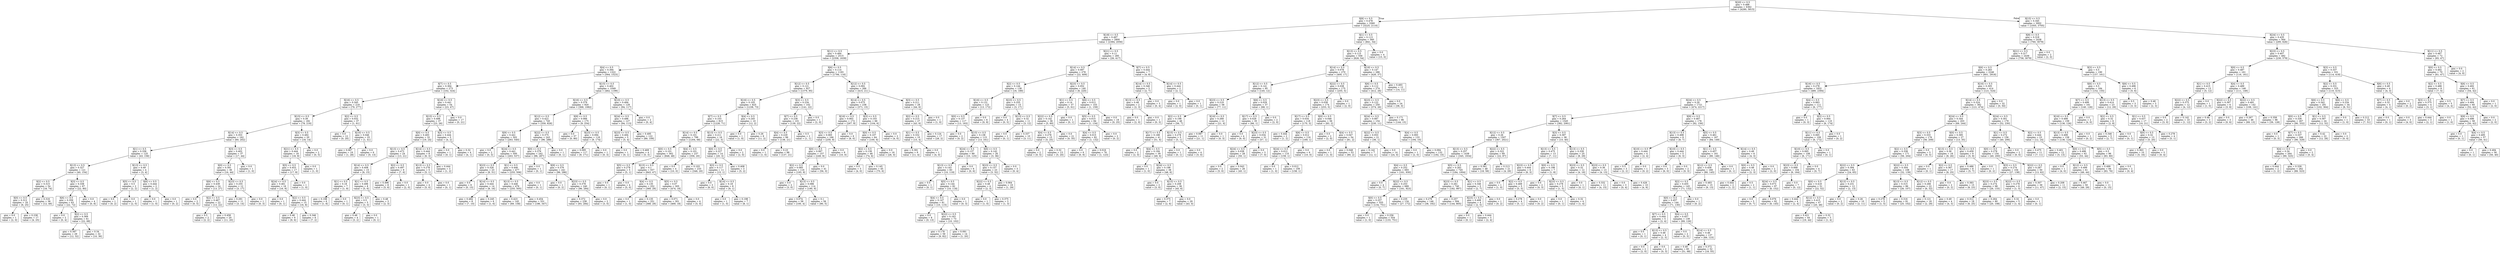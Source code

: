 digraph Tree {
node [shape=box] ;
0 [label="X[20] <= 0.5\ngini = 0.488\nsamples = 6362\nvalue = [4280, 5815]"] ;
1 [label="X[8] <= 0.5\ngini = 0.478\nsamples = 3360\nvalue = [3225, 2110]"] ;
0 -> 1 [labeldistance=2.5, labelangle=45, headlabel="True"] ;
2 [label="X[18] <= 0.5\ngini = 0.497\nsamples = 2800\nvalue = [2384, 2056]"] ;
1 -> 2 ;
3 [label="X[11] <= 0.5\ngini = 0.484\nsamples = 2515\nvalue = [2358, 1639]"] ;
2 -> 3 ;
4 [label="X[4] <= 0.5\ngini = 0.394\nsamples = 1322\nvalue = [564, 1523]"] ;
3 -> 4 ;
5 [label="X[7] <= 0.5\ngini = 0.364\nsamples = 273\nvalue = [102, 324]"] ;
4 -> 5 ;
6 [label="X[16] <= 0.5\ngini = 0.345\nsamples = 219\nvalue = [79, 277]"] ;
5 -> 6 ;
7 [label="X[15] <= 0.5\ngini = 0.39\nsamples = 182\nvalue = [78, 216]"] ;
6 -> 7 ;
8 [label="X[14] <= 0.5\ngini = 0.353\nsamples = 162\nvalue = [60, 202]"] ;
7 -> 8 ;
9 [label="X[1] <= 0.5\ngini = 0.336\nsamples = 125\nvalue = [43, 158]"] ;
8 -> 9 ;
10 [label="X[13] <= 0.5\ngini = 0.327\nsamples = 121\nvalue = [40, 154]"] ;
9 -> 10 ;
11 [label="X[2] <= 0.5\ngini = 0.315\nsamples = 54\nvalue = [18, 74]"] ;
10 -> 11 ;
12 [label="X[0] <= 0.5\ngini = 0.312\nsamples = 18\nvalue = [6, 25]"] ;
11 -> 12 ;
13 [label="gini = 0.0\nsamples = 1\nvalue = [2, 0]"] ;
12 -> 13 ;
14 [label="gini = 0.238\nsamples = 17\nvalue = [4, 25]"] ;
12 -> 14 ;
15 [label="gini = 0.316\nsamples = 36\nvalue = [12, 49]"] ;
11 -> 15 ;
16 [label="X[3] <= 0.5\ngini = 0.338\nsamples = 67\nvalue = [22, 80]"] ;
10 -> 16 ;
17 [label="X[6] <= 0.5\ngini = 0.359\nsamples = 63\nvalue = [22, 72]"] ;
16 -> 17 ;
18 [label="gini = 0.0\nsamples = 2\nvalue = [0, 4]"] ;
17 -> 18 ;
19 [label="X[2] <= 0.5\ngini = 0.369\nsamples = 61\nvalue = [22, 68]"] ;
17 -> 19 ;
20 [label="gini = 0.397\nsamples = 29\nvalue = [12, 32]"] ;
19 -> 20 ;
21 [label="gini = 0.34\nsamples = 32\nvalue = [10, 36]"] ;
19 -> 21 ;
22 [label="gini = 0.0\nsamples = 4\nvalue = [0, 8]"] ;
16 -> 22 ;
23 [label="X[13] <= 0.5\ngini = 0.49\nsamples = 4\nvalue = [3, 4]"] ;
9 -> 23 ;
24 [label="X[5] <= 0.5\ngini = 0.5\nsamples = 2\nvalue = [2, 2]"] ;
23 -> 24 ;
25 [label="gini = 0.0\nsamples = 1\nvalue = [0, 2]"] ;
24 -> 25 ;
26 [label="gini = 0.0\nsamples = 1\nvalue = [2, 0]"] ;
24 -> 26 ;
27 [label="X[6] <= 0.5\ngini = 0.444\nsamples = 2\nvalue = [1, 2]"] ;
23 -> 27 ;
28 [label="gini = 0.0\nsamples = 1\nvalue = [1, 0]"] ;
27 -> 28 ;
29 [label="gini = 0.0\nsamples = 1\nvalue = [0, 2]"] ;
27 -> 29 ;
30 [label="X[3] <= 0.5\ngini = 0.402\nsamples = 37\nvalue = [17, 44]"] ;
8 -> 30 ;
31 [label="X[0] <= 0.5\ngini = 0.391\nsamples = 36\nvalue = [16, 44]"] ;
30 -> 31 ;
32 [label="X[6] <= 0.5\ngini = 0.439\nsamples = 24\nvalue = [13, 27]"] ;
31 -> 32 ;
33 [label="gini = 0.0\nsamples = 2\nvalue = [0, 5]"] ;
32 -> 33 ;
34 [label="X[2] <= 0.5\ngini = 0.467\nsamples = 22\nvalue = [13, 22]"] ;
32 -> 34 ;
35 [label="gini = 0.5\nsamples = 2\nvalue = [2, 2]"] ;
34 -> 35 ;
36 [label="gini = 0.458\nsamples = 20\nvalue = [11, 20]"] ;
34 -> 36 ;
37 [label="X[23] <= 0.5\ngini = 0.255\nsamples = 12\nvalue = [3, 17]"] ;
31 -> 37 ;
38 [label="gini = 0.291\nsamples = 11\nvalue = [3, 14]"] ;
37 -> 38 ;
39 [label="gini = 0.0\nsamples = 1\nvalue = [0, 3]"] ;
37 -> 39 ;
40 [label="gini = 0.0\nsamples = 1\nvalue = [1, 0]"] ;
30 -> 40 ;
41 [label="X[3] <= 0.5\ngini = 0.492\nsamples = 20\nvalue = [18, 14]"] ;
7 -> 41 ;
42 [label="X[21] <= 0.5\ngini = 0.444\nsamples = 18\nvalue = [18, 9]"] ;
41 -> 42 ;
43 [label="X[5] <= 0.5\ngini = 0.453\nsamples = 17\nvalue = [17, 9]"] ;
42 -> 43 ;
44 [label="X[24] <= 0.5\ngini = 0.461\nsamples = 16\nvalue = [16, 9]"] ;
43 -> 44 ;
45 [label="gini = 0.0\nsamples = 1\nvalue = [0, 1]"] ;
44 -> 45 ;
46 [label="X[2] <= 0.5\ngini = 0.444\nsamples = 15\nvalue = [16, 8]"] ;
44 -> 46 ;
47 [label="gini = 0.48\nsamples = 9\nvalue = [9, 6]"] ;
46 -> 47 ;
48 [label="gini = 0.346\nsamples = 6\nvalue = [7, 2]"] ;
46 -> 48 ;
49 [label="gini = 0.0\nsamples = 1\nvalue = [1, 0]"] ;
43 -> 49 ;
50 [label="gini = 0.0\nsamples = 1\nvalue = [1, 0]"] ;
42 -> 50 ;
51 [label="gini = 0.0\nsamples = 2\nvalue = [0, 5]"] ;
41 -> 51 ;
52 [label="X[2] <= 0.5\ngini = 0.032\nsamples = 37\nvalue = [1, 61]"] ;
6 -> 52 ;
53 [label="gini = 0.0\nsamples = 12\nvalue = [0, 20]"] ;
52 -> 53 ;
54 [label="X[10] <= 0.5\ngini = 0.046\nsamples = 25\nvalue = [1, 41]"] ;
52 -> 54 ;
55 [label="gini = 0.067\nsamples = 19\nvalue = [1, 28]"] ;
54 -> 55 ;
56 [label="gini = 0.0\nsamples = 6\nvalue = [0, 13]"] ;
54 -> 56 ;
57 [label="X[16] <= 0.5\ngini = 0.441\nsamples = 54\nvalue = [23, 47]"] ;
5 -> 57 ;
58 [label="X[15] <= 0.5\ngini = 0.498\nsamples = 37\nvalue = [23, 26]"] ;
57 -> 58 ;
59 [label="X[0] <= 0.5\ngini = 0.493\nsamples = 32\nvalue = [19, 24]"] ;
58 -> 59 ;
60 [label="X[13] <= 0.5\ngini = 0.472\nsamples = 24\nvalue = [13, 21]"] ;
59 -> 60 ;
61 [label="X[14] <= 0.5\ngini = 0.408\nsamples = 15\nvalue = [6, 15]"] ;
60 -> 61 ;
62 [label="X[1] <= 0.5\ngini = 0.18\nsamples = 7\nvalue = [1, 9]"] ;
61 -> 62 ;
63 [label="gini = 0.198\nsamples = 6\nvalue = [1, 8]"] ;
62 -> 63 ;
64 [label="gini = 0.0\nsamples = 1\nvalue = [0, 1]"] ;
62 -> 64 ;
65 [label="X[1] <= 0.5\ngini = 0.496\nsamples = 8\nvalue = [5, 6]"] ;
61 -> 65 ;
66 [label="X[23] <= 0.5\ngini = 0.5\nsamples = 5\nvalue = [3, 3]"] ;
65 -> 66 ;
67 [label="gini = 0.48\nsamples = 4\nvalue = [3, 2]"] ;
66 -> 67 ;
68 [label="gini = 0.0\nsamples = 1\nvalue = [0, 1]"] ;
66 -> 68 ;
69 [label="gini = 0.48\nsamples = 3\nvalue = [2, 3]"] ;
65 -> 69 ;
70 [label="X[2] <= 0.5\ngini = 0.497\nsamples = 9\nvalue = [7, 6]"] ;
60 -> 70 ;
71 [label="gini = 0.496\nsamples = 8\nvalue = [5, 6]"] ;
70 -> 71 ;
72 [label="gini = 0.0\nsamples = 1\nvalue = [2, 0]"] ;
70 -> 72 ;
73 [label="X[14] <= 0.5\ngini = 0.444\nsamples = 8\nvalue = [6, 3]"] ;
59 -> 73 ;
74 [label="X[13] <= 0.5\ngini = 0.278\nsamples = 5\nvalue = [5, 1]"] ;
73 -> 74 ;
75 [label="gini = 0.0\nsamples = 4\nvalue = [5, 0]"] ;
74 -> 75 ;
76 [label="gini = 0.0\nsamples = 1\nvalue = [0, 1]"] ;
74 -> 76 ;
77 [label="gini = 0.444\nsamples = 3\nvalue = [1, 2]"] ;
73 -> 77 ;
78 [label="X[3] <= 0.5\ngini = 0.444\nsamples = 5\nvalue = [4, 2]"] ;
58 -> 78 ;
79 [label="gini = 0.0\nsamples = 1\nvalue = [0, 1]"] ;
78 -> 79 ;
80 [label="gini = 0.32\nsamples = 4\nvalue = [4, 1]"] ;
78 -> 80 ;
81 [label="gini = 0.0\nsamples = 17\nvalue = [0, 21]"] ;
57 -> 81 ;
82 [label="X[15] <= 0.5\ngini = 0.402\nsamples = 1049\nvalue = [462, 1199]"] ;
4 -> 82 ;
83 [label="X[16] <= 0.5\ngini = 0.379\nsamples = 920\nvalue = [368, 1082]"] ;
82 -> 83 ;
84 [label="X[12] <= 0.5\ngini = 0.422\nsamples = 745\nvalue = [359, 828]"] ;
83 -> 84 ;
85 [label="X[9] <= 0.5\ngini = 0.441\nsamples = 502\nvalue = [263, 540]"] ;
84 -> 85 ;
86 [label="gini = 0.0\nsamples = 2\nvalue = [0, 3]"] ;
85 -> 86 ;
87 [label="X[24] <= 0.5\ngini = 0.441\nsamples = 500\nvalue = [263, 537]"] ;
85 -> 87 ;
88 [label="X[23] <= 0.5\ngini = 0.326\nsamples = 23\nvalue = [8, 31]"] ;
87 -> 88 ;
89 [label="gini = 0.0\nsamples = 9\nvalue = [0, 15]"] ;
88 -> 89 ;
90 [label="X[14] <= 0.5\ngini = 0.444\nsamples = 14\nvalue = [8, 16]"] ;
88 -> 90 ;
91 [label="gini = 0.484\nsamples = 8\nvalue = [7, 10]"] ;
90 -> 91 ;
92 [label="gini = 0.245\nsamples = 6\nvalue = [1, 6]"] ;
90 -> 92 ;
93 [label="X[1] <= 0.5\ngini = 0.446\nsamples = 477\nvalue = [255, 506]"] ;
87 -> 93 ;
94 [label="X[13] <= 0.5\ngini = 0.446\nsamples = 476\nvalue = [255, 505]"] ;
93 -> 94 ;
95 [label="gini = 0.423\nsamples = 145\nvalue = [69, 158]"] ;
94 -> 95 ;
96 [label="gini = 0.454\nsamples = 331\nvalue = [186, 347]"] ;
94 -> 96 ;
97 [label="gini = 0.0\nsamples = 1\nvalue = [0, 1]"] ;
93 -> 97 ;
98 [label="X[22] <= 0.5\ngini = 0.375\nsamples = 243\nvalue = [96, 288]"] ;
84 -> 98 ;
99 [label="X[0] <= 0.5\ngini = 0.376\nsamples = 242\nvalue = [96, 287]"] ;
98 -> 99 ;
100 [label="gini = 0.0\nsamples = 1\nvalue = [0, 1]"] ;
99 -> 100 ;
101 [label="X[9] <= 0.5\ngini = 0.376\nsamples = 241\nvalue = [96, 286]"] ;
99 -> 101 ;
102 [label="gini = 0.0\nsamples = 1\nvalue = [0, 2]"] ;
101 -> 102 ;
103 [label="X[23] <= 0.5\ngini = 0.378\nsamples = 240\nvalue = [96, 284]"] ;
101 -> 103 ;
104 [label="gini = 0.372\nsamples = 238\nvalue = [93, 284]"] ;
103 -> 104 ;
105 [label="gini = 0.0\nsamples = 2\nvalue = [3, 0]"] ;
103 -> 105 ;
106 [label="gini = 0.0\nsamples = 1\nvalue = [0, 1]"] ;
98 -> 106 ;
107 [label="X[9] <= 0.5\ngini = 0.066\nsamples = 175\nvalue = [9, 254]"] ;
83 -> 107 ;
108 [label="gini = 0.0\nsamples = 57\nvalue = [0, 80]"] ;
107 -> 108 ;
109 [label="X[23] <= 0.5\ngini = 0.094\nsamples = 118\nvalue = [9, 174]"] ;
107 -> 109 ;
110 [label="gini = 0.095\nsamples = 117\nvalue = [9, 171]"] ;
109 -> 110 ;
111 [label="gini = 0.0\nsamples = 1\nvalue = [0, 3]"] ;
109 -> 111 ;
112 [label="X[10] <= 0.5\ngini = 0.494\nsamples = 129\nvalue = [94, 117]"] ;
82 -> 112 ;
113 [label="X[24] <= 0.5\ngini = 0.496\nsamples = 127\nvalue = [94, 113]"] ;
112 -> 113 ;
114 [label="X[23] <= 0.5\ngini = 0.494\nsamples = 5\nvalue = [5, 4]"] ;
113 -> 114 ;
115 [label="gini = 0.0\nsamples = 1\nvalue = [0, 1]"] ;
114 -> 115 ;
116 [label="gini = 0.469\nsamples = 4\nvalue = [5, 3]"] ;
114 -> 116 ;
117 [label="gini = 0.495\nsamples = 122\nvalue = [89, 109]"] ;
113 -> 117 ;
118 [label="gini = 0.0\nsamples = 2\nvalue = [0, 4]"] ;
112 -> 118 ;
119 [label="X[6] <= 0.5\ngini = 0.114\nsamples = 1193\nvalue = [1794, 116]"] ;
3 -> 119 ;
120 [label="X[12] <= 0.5\ngini = 0.121\nsamples = 927\nvalue = [1379, 95]"] ;
119 -> 120 ;
121 [label="X[16] <= 0.5\ngini = 0.105\nsamples = 825\nvalue = [1238, 73]"] ;
120 -> 121 ;
122 [label="X[7] <= 0.5\ngini = 0.103\nsamples = 815\nvalue = [1226, 71]"] ;
121 -> 122 ;
123 [label="X[14] <= 0.5\ngini = 0.101\nsamples = 799\nvalue = [1204, 68]"] ;
122 -> 123 ;
124 [label="X[0] <= 0.5\ngini = 0.101\nsamples = 562\nvalue = [848, 48]"] ;
123 -> 124 ;
125 [label="X[5] <= 0.5\ngini = 0.278\nsamples = 5\nvalue = [5, 1]"] ;
124 -> 125 ;
126 [label="gini = 0.0\nsamples = 1\nvalue = [0, 1]"] ;
125 -> 126 ;
127 [label="gini = 0.0\nsamples = 4\nvalue = [5, 0]"] ;
125 -> 127 ;
128 [label="X[15] <= 0.5\ngini = 0.1\nsamples = 557\nvalue = [843, 47]"] ;
124 -> 128 ;
129 [label="X[4] <= 0.5\ngini = 0.135\nsamples = 252\nvalue = [369, 29]"] ;
128 -> 129 ;
130 [label="gini = 0.0\nsamples = 1\nvalue = [1, 0]"] ;
129 -> 130 ;
131 [label="gini = 0.135\nsamples = 251\nvalue = [368, 29]"] ;
129 -> 131 ;
132 [label="X[5] <= 0.5\ngini = 0.07\nsamples = 305\nvalue = [474, 18]"] ;
128 -> 132 ;
133 [label="gini = 0.071\nsamples = 301\nvalue = [469, 18]"] ;
132 -> 133 ;
134 [label="gini = 0.0\nsamples = 4\nvalue = [5, 0]"] ;
132 -> 134 ;
135 [label="X[4] <= 0.5\ngini = 0.101\nsamples = 237\nvalue = [356, 20]"] ;
123 -> 135 ;
136 [label="gini = 0.0\nsamples = 4\nvalue = [10, 0]"] ;
135 -> 136 ;
137 [label="gini = 0.103\nsamples = 233\nvalue = [346, 20]"] ;
135 -> 137 ;
138 [label="X[13] <= 0.5\ngini = 0.211\nsamples = 16\nvalue = [22, 3]"] ;
122 -> 138 ;
139 [label="X[0] <= 0.5\ngini = 0.227\nsamples = 14\nvalue = [20, 3]"] ;
138 -> 139 ;
140 [label="X[3] <= 0.5\ngini = 0.117\nsamples = 11\nvalue = [15, 1]"] ;
139 -> 140 ;
141 [label="gini = 0.0\nsamples = 3\nvalue = [6, 0]"] ;
140 -> 141 ;
142 [label="X[14] <= 0.5\ngini = 0.18\nsamples = 8\nvalue = [9, 1]"] ;
140 -> 142 ;
143 [label="gini = 0.0\nsamples = 1\nvalue = [1, 0]"] ;
142 -> 143 ;
144 [label="gini = 0.198\nsamples = 7\nvalue = [8, 1]"] ;
142 -> 144 ;
145 [label="gini = 0.408\nsamples = 3\nvalue = [5, 2]"] ;
139 -> 145 ;
146 [label="gini = 0.0\nsamples = 2\nvalue = [2, 0]"] ;
138 -> 146 ;
147 [label="X[4] <= 0.5\ngini = 0.245\nsamples = 10\nvalue = [12, 2]"] ;
121 -> 147 ;
148 [label="gini = 0.0\nsamples = 1\nvalue = [1, 0]"] ;
147 -> 148 ;
149 [label="gini = 0.26\nsamples = 9\nvalue = [11, 2]"] ;
147 -> 149 ;
150 [label="X[3] <= 0.5\ngini = 0.234\nsamples = 102\nvalue = [141, 22]"] ;
120 -> 150 ;
151 [label="X[7] <= 0.5\ngini = 0.236\nsamples = 101\nvalue = [139, 22]"] ;
150 -> 151 ;
152 [label="X[4] <= 0.5\ngini = 0.229\nsamples = 99\nvalue = [138, 21]"] ;
151 -> 152 ;
153 [label="gini = 0.0\nsamples = 1\nvalue = [1, 0]"] ;
152 -> 153 ;
154 [label="gini = 0.23\nsamples = 98\nvalue = [137, 21]"] ;
152 -> 154 ;
155 [label="gini = 0.5\nsamples = 2\nvalue = [1, 1]"] ;
151 -> 155 ;
156 [label="gini = 0.0\nsamples = 1\nvalue = [2, 0]"] ;
150 -> 156 ;
157 [label="X[12] <= 0.5\ngini = 0.092\nsamples = 266\nvalue = [415, 21]"] ;
119 -> 157 ;
158 [label="X[14] <= 0.5\ngini = 0.075\nsamples = 238\nvalue = [371, 15]"] ;
157 -> 158 ;
159 [label="X[16] <= 0.5\ngini = 0.063\nsamples = 172\nvalue = [267, 9]"] ;
158 -> 159 ;
160 [label="X[3] <= 0.5\ngini = 0.065\nsamples = 166\nvalue = [259, 9]"] ;
159 -> 160 ;
161 [label="X[0] <= 0.5\ngini = 0.067\nsamples = 157\nvalue = [249, 9]"] ;
160 -> 161 ;
162 [label="X[2] <= 0.5\ngini = 0.085\nsamples = 116\nvalue = [193, 9]"] ;
161 -> 162 ;
163 [label="gini = 0.0\nsamples = 2\nvalue = [3, 0]"] ;
162 -> 163 ;
164 [label="X[13] <= 0.5\ngini = 0.086\nsamples = 114\nvalue = [190, 9]"] ;
162 -> 164 ;
165 [label="gini = 0.074\nsamples = 58\nvalue = [100, 4]"] ;
164 -> 165 ;
166 [label="gini = 0.1\nsamples = 56\nvalue = [90, 5]"] ;
164 -> 166 ;
167 [label="gini = 0.0\nsamples = 41\nvalue = [56, 0]"] ;
161 -> 167 ;
168 [label="gini = 0.0\nsamples = 9\nvalue = [10, 0]"] ;
160 -> 168 ;
169 [label="gini = 0.0\nsamples = 6\nvalue = [8, 0]"] ;
159 -> 169 ;
170 [label="X[3] <= 0.5\ngini = 0.103\nsamples = 66\nvalue = [104, 6]"] ;
158 -> 170 ;
171 [label="X[0] <= 0.5\ngini = 0.107\nsamples = 64\nvalue = [100, 6]"] ;
170 -> 171 ;
172 [label="X[2] <= 0.5\ngini = 0.139\nsamples = 48\nvalue = [74, 6]"] ;
171 -> 172 ;
173 [label="gini = 0.0\nsamples = 3\nvalue = [4, 0]"] ;
172 -> 173 ;
174 [label="gini = 0.145\nsamples = 45\nvalue = [70, 6]"] ;
172 -> 174 ;
175 [label="gini = 0.0\nsamples = 16\nvalue = [26, 0]"] ;
171 -> 175 ;
176 [label="gini = 0.0\nsamples = 2\nvalue = [4, 0]"] ;
170 -> 176 ;
177 [label="X[3] <= 0.5\ngini = 0.211\nsamples = 28\nvalue = [44, 6]"] ;
157 -> 177 ;
178 [label="X[2] <= 0.5\ngini = 0.215\nsamples = 27\nvalue = [43, 6]"] ;
177 -> 178 ;
179 [label="X[1] <= 0.5\ngini = 0.332\nsamples = 10\nvalue = [15, 4]"] ;
178 -> 179 ;
180 [label="gini = 0.391\nsamples = 9\nvalue = [11, 4]"] ;
179 -> 180 ;
181 [label="gini = 0.0\nsamples = 1\nvalue = [4, 0]"] ;
179 -> 181 ;
182 [label="gini = 0.124\nsamples = 17\nvalue = [28, 2]"] ;
178 -> 182 ;
183 [label="gini = 0.0\nsamples = 1\nvalue = [1, 0]"] ;
177 -> 183 ;
184 [label="X[21] <= 0.5\ngini = 0.11\nsamples = 285\nvalue = [26, 417]"] ;
2 -> 184 ;
185 [label="X[14] <= 0.5\ngini = 0.097\nsamples = 278\nvalue = [22, 409]"] ;
184 -> 185 ;
186 [label="X[2] <= 0.5\ngini = 0.144\nsamples = 138\nvalue = [16, 189]"] ;
185 -> 186 ;
187 [label="X[16] <= 0.5\ngini = 0.131\nsamples = 123\nvalue = [13, 172]"] ;
186 -> 187 ;
188 [label="X[0] <= 0.5\ngini = 0.137\nsamples = 117\nvalue = [13, 163]"] ;
187 -> 188 ;
189 [label="gini = 0.0\nsamples = 2\nvalue = [0, 2]"] ;
188 -> 189 ;
190 [label="X[15] <= 0.5\ngini = 0.138\nsamples = 115\nvalue = [13, 161]"] ;
188 -> 190 ;
191 [label="X[24] <= 0.5\ngini = 0.137\nsamples = 89\nvalue = [10, 125]"] ;
190 -> 191 ;
192 [label="X[13] <= 0.5\ngini = 0.143\nsamples = 83\nvalue = [10, 119]"] ;
191 -> 192 ;
193 [label="gini = 0.0\nsamples = 1\nvalue = [0, 1]"] ;
192 -> 193 ;
194 [label="X[5] <= 0.5\ngini = 0.144\nsamples = 82\nvalue = [10, 118]"] ;
192 -> 194 ;
195 [label="X[4] <= 0.5\ngini = 0.147\nsamples = 81\nvalue = [10, 115]"] ;
194 -> 195 ;
196 [label="gini = 0.0\nsamples = 8\nvalue = [0, 13]"] ;
195 -> 196 ;
197 [label="X[22] <= 0.5\ngini = 0.163\nsamples = 73\nvalue = [10, 102]"] ;
195 -> 197 ;
198 [label="gini = 0.178\nsamples = 59\nvalue = [9, 82]"] ;
197 -> 198 ;
199 [label="gini = 0.091\nsamples = 14\nvalue = [1, 20]"] ;
197 -> 199 ;
200 [label="gini = 0.0\nsamples = 1\nvalue = [0, 3]"] ;
194 -> 200 ;
201 [label="gini = 0.0\nsamples = 6\nvalue = [0, 6]"] ;
191 -> 201 ;
202 [label="X[6] <= 0.5\ngini = 0.142\nsamples = 26\nvalue = [3, 36]"] ;
190 -> 202 ;
203 [label="X[23] <= 0.5\ngini = 0.157\nsamples = 23\nvalue = [3, 32]"] ;
202 -> 203 ;
204 [label="X[22] <= 0.5\ngini = 0.48\nsamples = 4\nvalue = [2, 3]"] ;
203 -> 204 ;
205 [label="gini = 0.0\nsamples = 1\nvalue = [1, 0]"] ;
204 -> 205 ;
206 [label="gini = 0.375\nsamples = 3\nvalue = [1, 3]"] ;
204 -> 206 ;
207 [label="gini = 0.064\nsamples = 19\nvalue = [1, 29]"] ;
203 -> 207 ;
208 [label="gini = 0.0\nsamples = 3\nvalue = [0, 4]"] ;
202 -> 208 ;
209 [label="gini = 0.0\nsamples = 6\nvalue = [0, 9]"] ;
187 -> 209 ;
210 [label="X[23] <= 0.5\ngini = 0.255\nsamples = 15\nvalue = [3, 17]"] ;
186 -> 210 ;
211 [label="gini = 0.0\nsamples = 4\nvalue = [0, 5]"] ;
210 -> 211 ;
212 [label="X[13] <= 0.5\ngini = 0.32\nsamples = 11\nvalue = [3, 12]"] ;
210 -> 212 ;
213 [label="gini = 0.0\nsamples = 1\nvalue = [0, 1]"] ;
212 -> 213 ;
214 [label="gini = 0.337\nsamples = 10\nvalue = [3, 11]"] ;
212 -> 214 ;
215 [label="X[23] <= 0.5\ngini = 0.052\nsamples = 140\nvalue = [6, 220]"] ;
185 -> 215 ;
216 [label="X[1] <= 0.5\ngini = 0.14\nsamples = 37\nvalue = [5, 61]"] ;
215 -> 216 ;
217 [label="X[22] <= 0.5\ngini = 0.142\nsamples = 36\nvalue = [5, 60]"] ;
216 -> 217 ;
218 [label="X[4] <= 0.5\ngini = 0.278\nsamples = 15\nvalue = [5, 25]"] ;
217 -> 218 ;
219 [label="gini = 0.0\nsamples = 2\nvalue = [0, 5]"] ;
218 -> 219 ;
220 [label="gini = 0.32\nsamples = 13\nvalue = [5, 20]"] ;
218 -> 220 ;
221 [label="gini = 0.0\nsamples = 21\nvalue = [0, 35]"] ;
217 -> 221 ;
222 [label="gini = 0.0\nsamples = 1\nvalue = [0, 1]"] ;
216 -> 222 ;
223 [label="X[6] <= 0.5\ngini = 0.012\nsamples = 103\nvalue = [1, 159]"] ;
215 -> 223 ;
224 [label="X[5] <= 0.5\ngini = 0.015\nsamples = 84\nvalue = [1, 134]"] ;
223 -> 224 ;
225 [label="X[4] <= 0.5\ngini = 0.015\nsamples = 82\nvalue = [1, 132]"] ;
224 -> 225 ;
226 [label="gini = 0.0\nsamples = 6\nvalue = [0, 9]"] ;
225 -> 226 ;
227 [label="gini = 0.016\nsamples = 76\nvalue = [1, 123]"] ;
225 -> 227 ;
228 [label="gini = 0.0\nsamples = 2\nvalue = [0, 2]"] ;
224 -> 228 ;
229 [label="gini = 0.0\nsamples = 19\nvalue = [0, 25]"] ;
223 -> 229 ;
230 [label="X[7] <= 0.5\ngini = 0.444\nsamples = 7\nvalue = [4, 8]"] ;
184 -> 230 ;
231 [label="X[14] <= 0.5\ngini = 0.346\nsamples = 5\nvalue = [2, 7]"] ;
230 -> 231 ;
232 [label="X[13] <= 0.5\ngini = 0.48\nsamples = 2\nvalue = [2, 3]"] ;
231 -> 232 ;
233 [label="gini = 0.0\nsamples = 1\nvalue = [2, 0]"] ;
232 -> 233 ;
234 [label="gini = 0.0\nsamples = 1\nvalue = [0, 3]"] ;
232 -> 234 ;
235 [label="gini = 0.0\nsamples = 3\nvalue = [0, 4]"] ;
231 -> 235 ;
236 [label="X[14] <= 0.5\ngini = 0.444\nsamples = 2\nvalue = [2, 1]"] ;
230 -> 236 ;
237 [label="gini = 0.0\nsamples = 1\nvalue = [2, 0]"] ;
236 -> 237 ;
238 [label="gini = 0.0\nsamples = 1\nvalue = [0, 1]"] ;
236 -> 238 ;
239 [label="X[1] <= 0.5\ngini = 0.113\nsamples = 560\nvalue = [841, 54]"] ;
1 -> 239 ;
240 [label="X[13] <= 0.5\ngini = 0.115\nsamples = 556\nvalue = [826, 54]"] ;
239 -> 240 ;
241 [label="X[14] <= 0.5\ngini = 0.078\nsamples = 270\nvalue = [400, 17]"] ;
240 -> 241 ;
242 [label="X[12] <= 0.5\ngini = 0.141\nsamples = 95\nvalue = [145, 12]"] ;
241 -> 242 ;
243 [label="X[23] <= 0.5\ngini = 0.219\nsamples = 58\nvalue = [77, 11]"] ;
242 -> 243 ;
244 [label="X[2] <= 0.5\ngini = 0.198\nsamples = 46\nvalue = [56, 7]"] ;
243 -> 244 ;
245 [label="X[17] <= 0.5\ngini = 0.188\nsamples = 41\nvalue = [51, 6]"] ;
244 -> 245 ;
246 [label="gini = 0.0\nsamples = 2\nvalue = [2, 0]"] ;
245 -> 246 ;
247 [label="X[4] <= 0.5\ngini = 0.194\nsamples = 39\nvalue = [49, 6]"] ;
245 -> 247 ;
248 [label="gini = 0.0\nsamples = 1\nvalue = [1, 0]"] ;
247 -> 248 ;
249 [label="X[24] <= 0.5\ngini = 0.198\nsamples = 38\nvalue = [48, 6]"] ;
247 -> 249 ;
250 [label="gini = 0.0\nsamples = 2\nvalue = [3, 0]"] ;
249 -> 250 ;
251 [label="X[15] <= 0.5\ngini = 0.208\nsamples = 36\nvalue = [45, 6]"] ;
249 -> 251 ;
252 [label="gini = 0.375\nsamples = 7\nvalue = [2, 6]"] ;
251 -> 252 ;
253 [label="gini = 0.0\nsamples = 29\nvalue = [43, 0]"] ;
251 -> 253 ;
254 [label="X[15] <= 0.5\ngini = 0.278\nsamples = 5\nvalue = [5, 1]"] ;
244 -> 254 ;
255 [label="gini = 0.0\nsamples = 1\nvalue = [0, 1]"] ;
254 -> 255 ;
256 [label="gini = 0.0\nsamples = 4\nvalue = [5, 0]"] ;
254 -> 256 ;
257 [label="X[16] <= 0.5\ngini = 0.269\nsamples = 12\nvalue = [21, 4]"] ;
243 -> 257 ;
258 [label="gini = 0.087\nsamples = 11\nvalue = [21, 1]"] ;
257 -> 258 ;
259 [label="gini = 0.0\nsamples = 1\nvalue = [0, 3]"] ;
257 -> 259 ;
260 [label="X[6] <= 0.5\ngini = 0.029\nsamples = 37\nvalue = [68, 1]"] ;
242 -> 260 ;
261 [label="X[17] <= 0.5\ngini = 0.029\nsamples = 35\nvalue = [66, 1]"] ;
260 -> 261 ;
262 [label="gini = 0.0\nsamples = 4\nvalue = [9, 0]"] ;
261 -> 262 ;
263 [label="X[23] <= 0.5\ngini = 0.034\nsamples = 31\nvalue = [57, 1]"] ;
261 -> 263 ;
264 [label="X[24] <= 0.5\ngini = 0.038\nsamples = 28\nvalue = [50, 1]"] ;
263 -> 264 ;
265 [label="gini = 0.0\nsamples = 2\nvalue = [5, 0]"] ;
264 -> 265 ;
266 [label="gini = 0.043\nsamples = 26\nvalue = [45, 1]"] ;
264 -> 266 ;
267 [label="gini = 0.0\nsamples = 3\nvalue = [7, 0]"] ;
263 -> 267 ;
268 [label="gini = 0.0\nsamples = 2\nvalue = [2, 0]"] ;
260 -> 268 ;
269 [label="X[22] <= 0.5\ngini = 0.038\nsamples = 175\nvalue = [255, 5]"] ;
241 -> 269 ;
270 [label="X[23] <= 0.5\ngini = 0.038\nsamples = 174\nvalue = [253, 5]"] ;
269 -> 270 ;
271 [label="X[17] <= 0.5\ngini = 0.034\nsamples = 118\nvalue = [170, 3]"] ;
270 -> 271 ;
272 [label="gini = 0.444\nsamples = 2\nvalue = [1, 2]"] ;
271 -> 272 ;
273 [label="X[6] <= 0.5\ngini = 0.012\nsamples = 116\nvalue = [169, 1]"] ;
271 -> 273 ;
274 [label="X[24] <= 0.5\ngini = 0.012\nsamples = 110\nvalue = [159, 1]"] ;
273 -> 274 ;
275 [label="gini = 0.0\nsamples = 1\nvalue = [1, 0]"] ;
274 -> 275 ;
276 [label="gini = 0.012\nsamples = 109\nvalue = [158, 1]"] ;
274 -> 276 ;
277 [label="gini = 0.0\nsamples = 6\nvalue = [10, 0]"] ;
273 -> 277 ;
278 [label="X[0] <= 0.5\ngini = 0.046\nsamples = 56\nvalue = [83, 2]"] ;
270 -> 278 ;
279 [label="gini = 0.0\nsamples = 2\nvalue = [2, 0]"] ;
278 -> 279 ;
280 [label="X[4] <= 0.5\ngini = 0.047\nsamples = 54\nvalue = [81, 2]"] ;
278 -> 280 ;
281 [label="gini = 0.0\nsamples = 1\nvalue = [1, 0]"] ;
280 -> 281 ;
282 [label="gini = 0.048\nsamples = 53\nvalue = [80, 2]"] ;
280 -> 282 ;
283 [label="gini = 0.0\nsamples = 1\nvalue = [2, 0]"] ;
269 -> 283 ;
284 [label="X[19] <= 0.5\ngini = 0.147\nsamples = 286\nvalue = [426, 37]"] ;
240 -> 284 ;
285 [label="X[6] <= 0.5\ngini = 0.112\nsamples = 274\nvalue = [412, 26]"] ;
284 -> 285 ;
286 [label="X[23] <= 0.5\ngini = 0.122\nsamples = 250\nvalue = [374, 26]"] ;
285 -> 286 ;
287 [label="X[24] <= 0.5\ngini = 0.087\nsamples = 154\nvalue = [230, 11]"] ;
286 -> 287 ;
288 [label="X[22] <= 0.5\ngini = 0.053\nsamples = 21\nvalue = [36, 1]"] ;
287 -> 288 ;
289 [label="gini = 0.142\nsamples = 7\nvalue = [12, 1]"] ;
288 -> 289 ;
290 [label="gini = 0.0\nsamples = 14\nvalue = [24, 0]"] ;
288 -> 290 ;
291 [label="X[4] <= 0.5\ngini = 0.093\nsamples = 133\nvalue = [194, 10]"] ;
287 -> 291 ;
292 [label="gini = 0.0\nsamples = 1\nvalue = [2, 0]"] ;
291 -> 292 ;
293 [label="gini = 0.094\nsamples = 132\nvalue = [192, 10]"] ;
291 -> 293 ;
294 [label="gini = 0.171\nsamples = 96\nvalue = [144, 15]"] ;
286 -> 294 ;
295 [label="gini = 0.0\nsamples = 24\nvalue = [38, 0]"] ;
285 -> 295 ;
296 [label="gini = 0.493\nsamples = 12\nvalue = [14, 11]"] ;
284 -> 296 ;
297 [label="gini = 0.0\nsamples = 4\nvalue = [15, 0]"] ;
239 -> 297 ;
298 [label="X[15] <= 0.5\ngini = 0.345\nsamples = 3002\nvalue = [1055, 3705]"] ;
0 -> 298 [labeldistance=2.5, labelangle=-45, headlabel="False"] ;
299 [label="X[8] <= 0.5\ngini = 0.318\nsamples = 2438\nvalue = [760, 3079]"] ;
298 -> 299 ;
300 [label="X[21] <= 0.5\ngini = 0.317\nsamples = 2436\nvalue = [758, 3079]"] ;
299 -> 300 ;
301 [label="X[6] <= 0.5\ngini = 0.283\nsamples = 2246\nvalue = [601, 2918]"] ;
300 -> 301 ;
302 [label="X[16] <= 0.5\ngini = 0.278\nsamples = 1832\nvalue = [480, 2394]"] ;
301 -> 302 ;
303 [label="X[24] <= 0.5\ngini = 0.29\nsamples = 1721\nvalue = [474, 2217]"] ;
302 -> 303 ;
304 [label="X[7] <= 0.5\ngini = 0.264\nsamples = 1545\nvalue = [382, 2061]"] ;
303 -> 304 ;
305 [label="X[12] <= 0.5\ngini = 0.26\nsamples = 1507\nvalue = [367, 2021]"] ;
304 -> 305 ;
306 [label="X[13] <= 0.5\ngini = 0.257\nsamples = 1438\nvalue = [345, 1934]"] ;
305 -> 306 ;
307 [label="X[4] <= 0.5\ngini = 0.252\nsamples = 693\nvalue = [161, 930]"] ;
306 -> 307 ;
308 [label="gini = 0.0\nsamples = 4\nvalue = [0, 7]"] ;
307 -> 308 ;
309 [label="X[22] <= 0.5\ngini = 0.253\nsamples = 689\nvalue = [161, 923]"] ;
307 -> 309 ;
310 [label="X[0] <= 0.5\ngini = 0.257\nsamples = 555\nvalue = [134, 751]"] ;
309 -> 310 ;
311 [label="gini = 0.0\nsamples = 1\nvalue = [1, 0]"] ;
310 -> 311 ;
312 [label="gini = 0.256\nsamples = 554\nvalue = [133, 751]"] ;
310 -> 312 ;
313 [label="gini = 0.235\nsamples = 134\nvalue = [27, 172]"] ;
309 -> 313 ;
314 [label="X[5] <= 0.5\ngini = 0.262\nsamples = 745\nvalue = [184, 1004]"] ;
306 -> 314 ;
315 [label="X[23] <= 0.5\ngini = 0.261\nsamples = 740\nvalue = [182, 997]"] ;
314 -> 315 ;
316 [label="gini = 0.276\nsamples = 146\nvalue = [38, 192]"] ;
315 -> 316 ;
317 [label="gini = 0.257\nsamples = 594\nvalue = [144, 805]"] ;
315 -> 317 ;
318 [label="X[1] <= 0.5\ngini = 0.346\nsamples = 5\nvalue = [2, 7]"] ;
314 -> 318 ;
319 [label="X[23] <= 0.5\ngini = 0.408\nsamples = 4\nvalue = [2, 5]"] ;
318 -> 319 ;
320 [label="gini = 0.0\nsamples = 1\nvalue = [0, 1]"] ;
319 -> 320 ;
321 [label="gini = 0.444\nsamples = 3\nvalue = [2, 4]"] ;
319 -> 321 ;
322 [label="gini = 0.0\nsamples = 1\nvalue = [0, 2]"] ;
318 -> 322 ;
323 [label="X[22] <= 0.5\ngini = 0.322\nsamples = 69\nvalue = [22, 87]"] ;
305 -> 323 ;
324 [label="gini = 0.361\nsamples = 48\nvalue = [18, 58]"] ;
323 -> 324 ;
325 [label="gini = 0.213\nsamples = 21\nvalue = [4, 29]"] ;
323 -> 325 ;
326 [label="X[3] <= 0.5\ngini = 0.397\nsamples = 38\nvalue = [15, 40]"] ;
304 -> 326 ;
327 [label="X[13] <= 0.5\ngini = 0.475\nsamples = 13\nvalue = [7, 11]"] ;
326 -> 327 ;
328 [label="X[23] <= 0.5\ngini = 0.444\nsamples = 6\nvalue = [6, 3]"] ;
327 -> 328 ;
329 [label="gini = 0.0\nsamples = 1\nvalue = [1, 0]"] ;
328 -> 329 ;
330 [label="X[2] <= 0.5\ngini = 0.469\nsamples = 5\nvalue = [5, 3]"] ;
328 -> 330 ;
331 [label="gini = 0.278\nsamples = 4\nvalue = [5, 1]"] ;
330 -> 331 ;
332 [label="gini = 0.0\nsamples = 1\nvalue = [0, 2]"] ;
330 -> 332 ;
333 [label="X[0] <= 0.5\ngini = 0.198\nsamples = 7\nvalue = [1, 8]"] ;
327 -> 333 ;
334 [label="gini = 0.0\nsamples = 2\nvalue = [0, 3]"] ;
333 -> 334 ;
335 [label="X[23] <= 0.5\ngini = 0.278\nsamples = 5\nvalue = [1, 5]"] ;
333 -> 335 ;
336 [label="gini = 0.0\nsamples = 1\nvalue = [0, 1]"] ;
335 -> 336 ;
337 [label="gini = 0.32\nsamples = 4\nvalue = [1, 4]"] ;
335 -> 337 ;
338 [label="X[13] <= 0.5\ngini = 0.339\nsamples = 25\nvalue = [8, 29]"] ;
326 -> 338 ;
339 [label="X[23] <= 0.5\ngini = 0.32\nsamples = 12\nvalue = [4, 16]"] ;
338 -> 339 ;
340 [label="gini = 0.0\nsamples = 1\nvalue = [0, 1]"] ;
339 -> 340 ;
341 [label="gini = 0.332\nsamples = 11\nvalue = [4, 15]"] ;
339 -> 341 ;
342 [label="X[23] <= 0.5\ngini = 0.36\nsamples = 13\nvalue = [4, 13]"] ;
338 -> 342 ;
343 [label="gini = 0.0\nsamples = 3\nvalue = [0, 4]"] ;
342 -> 343 ;
344 [label="gini = 0.426\nsamples = 10\nvalue = [4, 9]"] ;
342 -> 344 ;
345 [label="X[9] <= 0.5\ngini = 0.467\nsamples = 176\nvalue = [92, 156]"] ;
303 -> 345 ;
346 [label="X[13] <= 0.5\ngini = 0.498\nsamples = 9\nvalue = [8, 7]"] ;
345 -> 346 ;
347 [label="X[10] <= 0.5\ngini = 0.444\nsamples = 4\nvalue = [2, 4]"] ;
346 -> 347 ;
348 [label="gini = 0.5\nsamples = 3\nvalue = [2, 2]"] ;
347 -> 348 ;
349 [label="gini = 0.0\nsamples = 1\nvalue = [0, 2]"] ;
347 -> 349 ;
350 [label="X[10] <= 0.5\ngini = 0.444\nsamples = 5\nvalue = [6, 3]"] ;
346 -> 350 ;
351 [label="gini = 0.0\nsamples = 3\nvalue = [6, 0]"] ;
350 -> 351 ;
352 [label="gini = 0.0\nsamples = 2\nvalue = [0, 3]"] ;
350 -> 352 ;
353 [label="X[5] <= 0.5\ngini = 0.461\nsamples = 167\nvalue = [84, 149]"] ;
345 -> 353 ;
354 [label="X[1] <= 0.5\ngini = 0.457\nsamples = 161\nvalue = [80, 146]"] ;
353 -> 354 ;
355 [label="X[12] <= 0.5\ngini = 0.458\nsamples = 160\nvalue = [80, 145]"] ;
354 -> 355 ;
356 [label="X[2] <= 0.5\ngini = 0.455\nsamples = 145\nvalue = [71, 132]"] ;
355 -> 356 ;
357 [label="X[0] <= 0.5\ngini = 0.457\nsamples = 144\nvalue = [71, 130]"] ;
356 -> 357 ;
358 [label="X[7] <= 0.5\ngini = 0.444\nsamples = 5\nvalue = [2, 4]"] ;
357 -> 358 ;
359 [label="gini = 0.0\nsamples = 1\nvalue = [0, 1]"] ;
358 -> 359 ;
360 [label="X[13] <= 0.5\ngini = 0.48\nsamples = 4\nvalue = [2, 3]"] ;
358 -> 360 ;
361 [label="gini = 0.0\nsamples = 2\nvalue = [2, 0]"] ;
360 -> 361 ;
362 [label="gini = 0.0\nsamples = 2\nvalue = [0, 3]"] ;
360 -> 362 ;
363 [label="X[4] <= 0.5\ngini = 0.457\nsamples = 139\nvalue = [69, 126]"] ;
357 -> 363 ;
364 [label="gini = 0.0\nsamples = 2\nvalue = [0, 3]"] ;
363 -> 364 ;
365 [label="X[14] <= 0.5\ngini = 0.46\nsamples = 137\nvalue = [69, 123]"] ;
363 -> 365 ;
366 [label="gini = 0.49\nsamples = 85\nvalue = [51, 68]"] ;
365 -> 366 ;
367 [label="gini = 0.372\nsamples = 52\nvalue = [18, 55]"] ;
365 -> 367 ;
368 [label="gini = 0.0\nsamples = 1\nvalue = [0, 2]"] ;
356 -> 368 ;
369 [label="gini = 0.483\nsamples = 15\nvalue = [9, 13]"] ;
355 -> 369 ;
370 [label="gini = 0.0\nsamples = 1\nvalue = [0, 1]"] ;
354 -> 370 ;
371 [label="X[14] <= 0.5\ngini = 0.49\nsamples = 6\nvalue = [4, 3]"] ;
353 -> 371 ;
372 [label="X[0] <= 0.5\ngini = 0.48\nsamples = 4\nvalue = [2, 3]"] ;
371 -> 372 ;
373 [label="gini = 0.444\nsamples = 2\nvalue = [1, 2]"] ;
372 -> 373 ;
374 [label="gini = 0.5\nsamples = 2\nvalue = [1, 1]"] ;
372 -> 374 ;
375 [label="gini = 0.0\nsamples = 2\nvalue = [2, 0]"] ;
371 -> 375 ;
376 [label="X[4] <= 0.5\ngini = 0.063\nsamples = 111\nvalue = [6, 177]"] ;
302 -> 376 ;
377 [label="gini = 0.0\nsamples = 1\nvalue = [0, 3]"] ;
376 -> 377 ;
378 [label="X[2] <= 0.5\ngini = 0.064\nsamples = 110\nvalue = [6, 174]"] ;
376 -> 378 ;
379 [label="X[11] <= 0.5\ngini = 0.065\nsamples = 109\nvalue = [6, 172]"] ;
378 -> 379 ;
380 [label="X[10] <= 0.5\ngini = 0.065\nsamples = 108\nvalue = [6, 171]"] ;
379 -> 380 ;
381 [label="X[23] <= 0.5\ngini = 0.068\nsamples = 104\nvalue = [6, 164]"] ;
380 -> 381 ;
382 [label="X[24] <= 0.5\ngini = 0.073\nsamples = 97\nvalue = [6, 152]"] ;
381 -> 382 ;
383 [label="gini = 0.0\nsamples = 5\nvalue = [0, 7]"] ;
382 -> 383 ;
384 [label="gini = 0.076\nsamples = 92\nvalue = [6, 145]"] ;
382 -> 384 ;
385 [label="gini = 0.0\nsamples = 7\nvalue = [0, 12]"] ;
381 -> 385 ;
386 [label="gini = 0.0\nsamples = 4\nvalue = [0, 7]"] ;
380 -> 386 ;
387 [label="gini = 0.0\nsamples = 1\nvalue = [0, 1]"] ;
379 -> 387 ;
388 [label="gini = 0.0\nsamples = 1\nvalue = [0, 2]"] ;
378 -> 388 ;
389 [label="X[16] <= 0.5\ngini = 0.305\nsamples = 414\nvalue = [121, 524]"] ;
301 -> 389 ;
390 [label="X[14] <= 0.5\ngini = 0.324\nsamples = 382\nvalue = [121, 474]"] ;
389 -> 390 ;
391 [label="X[24] <= 0.5\ngini = 0.344\nsamples = 203\nvalue = [69, 244]"] ;
390 -> 391 ;
392 [label="X[3] <= 0.5\ngini = 0.333\nsamples = 176\nvalue = [56, 209]"] ;
391 -> 392 ;
393 [label="X[2] <= 0.5\ngini = 0.338\nsamples = 171\nvalue = [56, 204]"] ;
392 -> 393 ;
394 [label="X[22] <= 0.5\ngini = 0.394\nsamples = 63\nvalue = [24, 65]"] ;
393 -> 394 ;
395 [label="X[0] <= 0.5\ngini = 0.418\nsamples = 51\nvalue = [22, 52]"] ;
394 -> 395 ;
396 [label="gini = 0.444\nsamples = 4\nvalue = [2, 4]"] ;
395 -> 396 ;
397 [label="X[12] <= 0.5\ngini = 0.415\nsamples = 47\nvalue = [20, 48]"] ;
395 -> 397 ;
398 [label="gini = 0.421\nsamples = 44\nvalue = [19, 44]"] ;
397 -> 398 ;
399 [label="gini = 0.32\nsamples = 3\nvalue = [1, 4]"] ;
397 -> 399 ;
400 [label="X[13] <= 0.5\ngini = 0.231\nsamples = 12\nvalue = [2, 13]"] ;
394 -> 400 ;
401 [label="gini = 0.0\nsamples = 2\nvalue = [0, 2]"] ;
400 -> 401 ;
402 [label="gini = 0.26\nsamples = 10\nvalue = [2, 11]"] ;
400 -> 402 ;
403 [label="X[22] <= 0.5\ngini = 0.304\nsamples = 108\nvalue = [32, 139]"] ;
393 -> 403 ;
404 [label="X[13] <= 0.5\ngini = 0.315\nsamples = 86\nvalue = [26, 107]"] ;
403 -> 404 ;
405 [label="gini = 0.278\nsamples = 5\nvalue = [1, 5]"] ;
404 -> 405 ;
406 [label="gini = 0.316\nsamples = 81\nvalue = [25, 102]"] ;
404 -> 406 ;
407 [label="X[12] <= 0.5\ngini = 0.266\nsamples = 22\nvalue = [6, 32]"] ;
403 -> 407 ;
408 [label="gini = 0.121\nsamples = 18\nvalue = [2, 29]"] ;
407 -> 408 ;
409 [label="gini = 0.49\nsamples = 4\nvalue = [4, 3]"] ;
407 -> 409 ;
410 [label="gini = 0.0\nsamples = 5\nvalue = [0, 5]"] ;
392 -> 410 ;
411 [label="X[0] <= 0.5\ngini = 0.395\nsamples = 27\nvalue = [13, 35]"] ;
391 -> 411 ;
412 [label="X[13] <= 0.5\ngini = 0.36\nsamples = 18\nvalue = [8, 26]"] ;
411 -> 412 ;
413 [label="gini = 0.0\nsamples = 1\nvalue = [0, 1]"] ;
412 -> 413 ;
414 [label="X[2] <= 0.5\ngini = 0.367\nsamples = 17\nvalue = [8, 25]"] ;
412 -> 414 ;
415 [label="gini = 0.0\nsamples = 2\nvalue = [0, 2]"] ;
414 -> 415 ;
416 [label="gini = 0.383\nsamples = 15\nvalue = [8, 23]"] ;
414 -> 416 ;
417 [label="X[12] <= 0.5\ngini = 0.459\nsamples = 9\nvalue = [5, 9]"] ;
411 -> 417 ;
418 [label="gini = 0.486\nsamples = 8\nvalue = [5, 7]"] ;
417 -> 418 ;
419 [label="gini = 0.0\nsamples = 1\nvalue = [0, 2]"] ;
417 -> 419 ;
420 [label="X[24] <= 0.5\ngini = 0.301\nsamples = 179\nvalue = [52, 230]"] ;
390 -> 420 ;
421 [label="X[1] <= 0.5\ngini = 0.272\nsamples = 156\nvalue = [40, 206]"] ;
420 -> 421 ;
422 [label="X[0] <= 0.5\ngini = 0.278\nsamples = 154\nvalue = [40, 200]"] ;
421 -> 422 ;
423 [label="X[3] <= 0.5\ngini = 0.274\nsamples = 104\nvalue = [27, 138]"] ;
422 -> 423 ;
424 [label="X[23] <= 0.5\ngini = 0.274\nsamples = 98\nvalue = [26, 133]"] ;
423 -> 424 ;
425 [label="gini = 0.312\nsamples = 18\nvalue = [6, 25]"] ;
424 -> 425 ;
426 [label="gini = 0.264\nsamples = 80\nvalue = [20, 108]"] ;
424 -> 426 ;
427 [label="X[22] <= 0.5\ngini = 0.278\nsamples = 6\nvalue = [1, 5]"] ;
423 -> 427 ;
428 [label="gini = 0.32\nsamples = 5\nvalue = [1, 4]"] ;
427 -> 428 ;
429 [label="gini = 0.0\nsamples = 1\nvalue = [0, 1]"] ;
427 -> 429 ;
430 [label="X[22] <= 0.5\ngini = 0.287\nsamples = 50\nvalue = [13, 62]"] ;
422 -> 430 ;
431 [label="gini = 0.307\nsamples = 39\nvalue = [11, 47]"] ;
430 -> 431 ;
432 [label="gini = 0.208\nsamples = 11\nvalue = [2, 15]"] ;
430 -> 432 ;
433 [label="gini = 0.0\nsamples = 2\nvalue = [0, 6]"] ;
421 -> 433 ;
434 [label="X[2] <= 0.5\ngini = 0.444\nsamples = 23\nvalue = [12, 24]"] ;
420 -> 434 ;
435 [label="gini = 0.475\nsamples = 11\nvalue = [7, 11]"] ;
434 -> 435 ;
436 [label="gini = 0.401\nsamples = 12\nvalue = [5, 13]"] ;
434 -> 436 ;
437 [label="gini = 0.0\nsamples = 32\nvalue = [0, 50]"] ;
389 -> 437 ;
438 [label="X[3] <= 0.5\ngini = 0.5\nsamples = 190\nvalue = [157, 161]"] ;
300 -> 438 ;
439 [label="X[6] <= 0.5\ngini = 0.5\nsamples = 184\nvalue = [152, 155]"] ;
438 -> 439 ;
440 [label="X[7] <= 0.5\ngini = 0.499\nsamples = 161\nvalue = [140, 126]"] ;
439 -> 440 ;
441 [label="X[16] <= 0.5\ngini = 0.499\nsamples = 159\nvalue = [136, 126]"] ;
440 -> 441 ;
442 [label="X[13] <= 0.5\ngini = 0.499\nsamples = 158\nvalue = [136, 124]"] ;
441 -> 442 ;
443 [label="X[0] <= 0.5\ngini = 0.496\nsamples = 62\nvalue = [53, 44]"] ;
442 -> 443 ;
444 [label="gini = 0.0\nsamples = 1\nvalue = [4, 0]"] ;
443 -> 444 ;
445 [label="X[12] <= 0.5\ngini = 0.499\nsamples = 61\nvalue = [49, 44]"] ;
443 -> 445 ;
446 [label="gini = 0.467\nsamples = 50\nvalue = [49, 29]"] ;
445 -> 446 ;
447 [label="gini = 0.0\nsamples = 11\nvalue = [0, 15]"] ;
445 -> 447 ;
448 [label="X[5] <= 0.5\ngini = 0.5\nsamples = 96\nvalue = [83, 80]"] ;
442 -> 448 ;
449 [label="gini = 0.499\nsamples = 94\nvalue = [83, 76]"] ;
448 -> 449 ;
450 [label="gini = 0.0\nsamples = 2\nvalue = [0, 4]"] ;
448 -> 450 ;
451 [label="gini = 0.0\nsamples = 1\nvalue = [0, 2]"] ;
441 -> 451 ;
452 [label="gini = 0.0\nsamples = 2\nvalue = [4, 0]"] ;
440 -> 452 ;
453 [label="X[13] <= 0.5\ngini = 0.414\nsamples = 23\nvalue = [12, 29]"] ;
439 -> 453 ;
454 [label="X[2] <= 0.5\ngini = 0.32\nsamples = 6\nvalue = [2, 8]"] ;
453 -> 454 ;
455 [label="gini = 0.346\nsamples = 5\nvalue = [2, 7]"] ;
454 -> 455 ;
456 [label="gini = 0.0\nsamples = 1\nvalue = [0, 1]"] ;
454 -> 456 ;
457 [label="X[1] <= 0.5\ngini = 0.437\nsamples = 17\nvalue = [10, 21]"] ;
453 -> 457 ;
458 [label="X[0] <= 0.5\ngini = 0.32\nsamples = 13\nvalue = [5, 20]"] ;
457 -> 458 ;
459 [label="gini = 0.363\nsamples = 10\nvalue = [5, 16]"] ;
458 -> 459 ;
460 [label="gini = 0.0\nsamples = 3\nvalue = [0, 4]"] ;
458 -> 460 ;
461 [label="gini = 0.278\nsamples = 4\nvalue = [5, 1]"] ;
457 -> 461 ;
462 [label="X[6] <= 0.5\ngini = 0.496\nsamples = 6\nvalue = [5, 6]"] ;
438 -> 462 ;
463 [label="gini = 0.5\nsamples = 3\nvalue = [3, 3]"] ;
462 -> 463 ;
464 [label="gini = 0.48\nsamples = 3\nvalue = [2, 3]"] ;
462 -> 464 ;
465 [label="gini = 0.0\nsamples = 2\nvalue = [2, 0]"] ;
299 -> 465 ;
466 [label="X[24] <= 0.5\ngini = 0.435\nsamples = 564\nvalue = [295, 626]"] ;
298 -> 466 ;
467 [label="X[23] <= 0.5\ngini = 0.407\nsamples = 492\nvalue = [230, 579]"] ;
466 -> 467 ;
468 [label="X[0] <= 0.5\ngini = 0.487\nsamples = 161\nvalue = [116, 161]"] ;
467 -> 468 ;
469 [label="X[1] <= 0.5\ngini = 0.415\nsamples = 13\nvalue = [5, 12]"] ;
468 -> 469 ;
470 [label="X[22] <= 0.5\ngini = 0.375\nsamples = 12\nvalue = [4, 12]"] ;
469 -> 470 ;
471 [label="gini = 0.0\nsamples = 2\nvalue = [3, 0]"] ;
470 -> 471 ;
472 [label="gini = 0.142\nsamples = 10\nvalue = [1, 12]"] ;
470 -> 472 ;
473 [label="gini = 0.0\nsamples = 1\nvalue = [1, 0]"] ;
469 -> 473 ;
474 [label="X[4] <= 0.5\ngini = 0.489\nsamples = 148\nvalue = [111, 149]"] ;
468 -> 474 ;
475 [label="X[22] <= 0.5\ngini = 0.397\nsamples = 6\nvalue = [3, 8]"] ;
474 -> 475 ;
476 [label="gini = 0.48\nsamples = 3\nvalue = [3, 2]"] ;
475 -> 476 ;
477 [label="gini = 0.0\nsamples = 3\nvalue = [0, 6]"] ;
475 -> 477 ;
478 [label="X[22] <= 0.5\ngini = 0.491\nsamples = 142\nvalue = [108, 141]"] ;
474 -> 478 ;
479 [label="gini = 0.267\nsamples = 46\nvalue = [69, 13]"] ;
478 -> 479 ;
480 [label="gini = 0.358\nsamples = 96\nvalue = [39, 128]"] ;
478 -> 480 ;
481 [label="X[3] <= 0.5\ngini = 0.337\nsamples = 331\nvalue = [114, 418]"] ;
467 -> 481 ;
482 [label="X[2] <= 0.5\ngini = 0.331\nsamples = 325\nvalue = [110, 415]"] ;
481 -> 482 ;
483 [label="X[6] <= 0.5\ngini = 0.342\nsamples = 291\nvalue = [102, 364]"] ;
482 -> 483 ;
484 [label="X[0] <= 0.5\ngini = 0.336\nsamples = 267\nvalue = [90, 332]"] ;
483 -> 484 ;
485 [label="gini = 0.0\nsamples = 1\nvalue = [0, 3]"] ;
484 -> 485 ;
486 [label="X[7] <= 0.5\ngini = 0.337\nsamples = 266\nvalue = [90, 329]"] ;
484 -> 486 ;
487 [label="X[4] <= 0.5\ngini = 0.34\nsamples = 264\nvalue = [90, 325]"] ;
486 -> 487 ;
488 [label="gini = 0.444\nsamples = 2\nvalue = [1, 2]"] ;
487 -> 488 ;
489 [label="gini = 0.339\nsamples = 262\nvalue = [89, 323]"] ;
487 -> 489 ;
490 [label="gini = 0.0\nsamples = 2\nvalue = [0, 4]"] ;
486 -> 490 ;
491 [label="X[1] <= 0.5\ngini = 0.397\nsamples = 24\nvalue = [12, 32]"] ;
483 -> 491 ;
492 [label="gini = 0.42\nsamples = 22\nvalue = [12, 28]"] ;
491 -> 492 ;
493 [label="gini = 0.0\nsamples = 2\nvalue = [0, 4]"] ;
491 -> 493 ;
494 [label="X[6] <= 0.5\ngini = 0.234\nsamples = 34\nvalue = [8, 51]"] ;
482 -> 494 ;
495 [label="gini = 0.0\nsamples = 1\nvalue = [1, 0]"] ;
494 -> 495 ;
496 [label="gini = 0.212\nsamples = 33\nvalue = [7, 51]"] ;
494 -> 496 ;
497 [label="X[6] <= 0.5\ngini = 0.49\nsamples = 6\nvalue = [4, 3]"] ;
481 -> 497 ;
498 [label="X[7] <= 0.5\ngini = 0.32\nsamples = 4\nvalue = [4, 1]"] ;
497 -> 498 ;
499 [label="gini = 0.0\nsamples = 1\nvalue = [0, 1]"] ;
498 -> 499 ;
500 [label="gini = 0.0\nsamples = 3\nvalue = [4, 0]"] ;
498 -> 500 ;
501 [label="gini = 0.0\nsamples = 2\nvalue = [0, 2]"] ;
497 -> 501 ;
502 [label="X[11] <= 0.5\ngini = 0.487\nsamples = 72\nvalue = [65, 47]"] ;
466 -> 502 ;
503 [label="X[0] <= 0.5\ngini = 0.492\nsamples = 70\nvalue = [61, 47]"] ;
502 -> 503 ;
504 [label="X[2] <= 0.5\ngini = 0.486\nsamples = 9\nvalue = [7, 5]"] ;
503 -> 504 ;
505 [label="X[3] <= 0.5\ngini = 0.375\nsamples = 4\nvalue = [3, 1]"] ;
504 -> 505 ;
506 [label="gini = 0.444\nsamples = 3\nvalue = [2, 1]"] ;
505 -> 506 ;
507 [label="gini = 0.0\nsamples = 1\nvalue = [1, 0]"] ;
505 -> 507 ;
508 [label="gini = 0.5\nsamples = 5\nvalue = [4, 4]"] ;
504 -> 508 ;
509 [label="X[6] <= 0.5\ngini = 0.492\nsamples = 61\nvalue = [54, 42]"] ;
503 -> 509 ;
510 [label="X[7] <= 0.5\ngini = 0.494\nsamples = 60\nvalue = [52, 42]"] ;
509 -> 510 ;
511 [label="X[9] <= 0.5\ngini = 0.496\nsamples = 58\nvalue = [50, 42]"] ;
510 -> 511 ;
512 [label="gini = 0.0\nsamples = 1\nvalue = [0, 1]"] ;
511 -> 512 ;
513 [label="X[4] <= 0.5\ngini = 0.495\nsamples = 57\nvalue = [50, 41]"] ;
511 -> 513 ;
514 [label="gini = 0.0\nsamples = 1\nvalue = [0, 1]"] ;
513 -> 514 ;
515 [label="gini = 0.494\nsamples = 56\nvalue = [50, 40]"] ;
513 -> 515 ;
516 [label="gini = 0.0\nsamples = 2\nvalue = [2, 0]"] ;
510 -> 516 ;
517 [label="gini = 0.0\nsamples = 1\nvalue = [2, 0]"] ;
509 -> 517 ;
518 [label="gini = 0.0\nsamples = 2\nvalue = [4, 0]"] ;
502 -> 518 ;
}